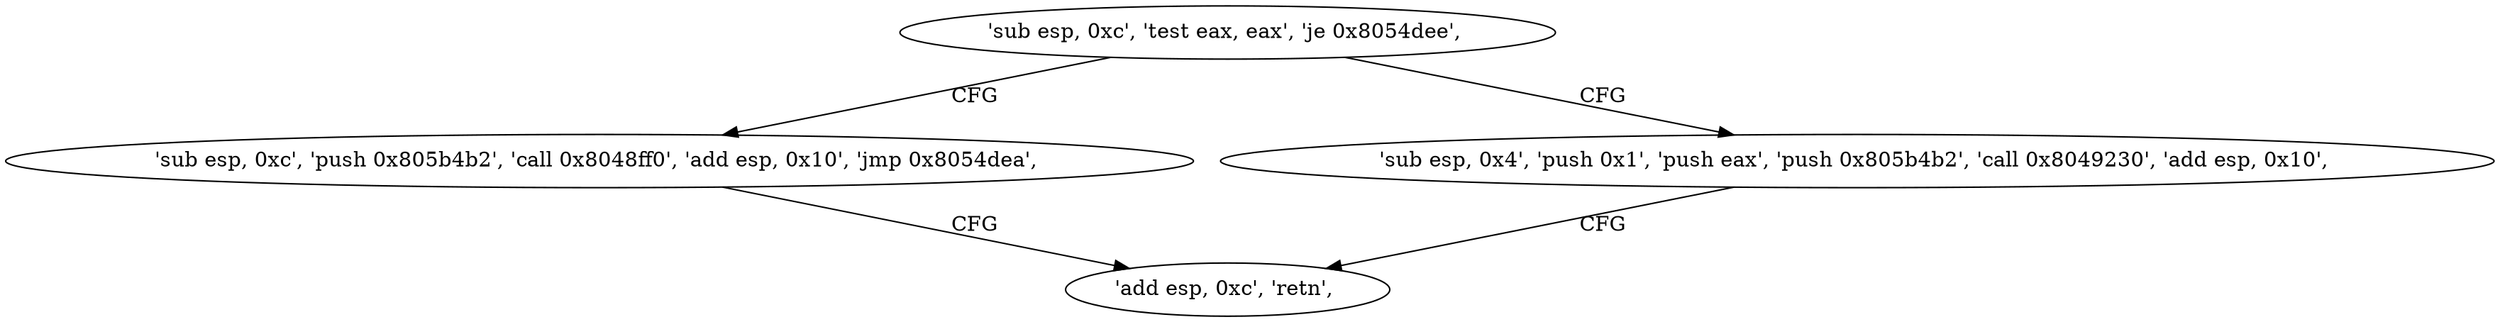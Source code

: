 digraph "func" {
"134565328" [label = "'sub esp, 0xc', 'test eax, eax', 'je 0x8054dee', " ]
"134565358" [label = "'sub esp, 0xc', 'push 0x805b4b2', 'call 0x8048ff0', 'add esp, 0x10', 'jmp 0x8054dea', " ]
"134565335" [label = "'sub esp, 0x4', 'push 0x1', 'push eax', 'push 0x805b4b2', 'call 0x8049230', 'add esp, 0x10', " ]
"134565354" [label = "'add esp, 0xc', 'retn', " ]
"134565328" -> "134565358" [ label = "CFG" ]
"134565328" -> "134565335" [ label = "CFG" ]
"134565358" -> "134565354" [ label = "CFG" ]
"134565335" -> "134565354" [ label = "CFG" ]
}
